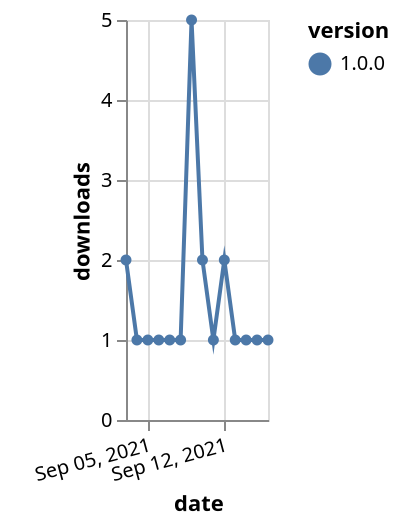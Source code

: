 {"$schema": "https://vega.github.io/schema/vega-lite/v5.json", "description": "A simple bar chart with embedded data.", "data": {"values": [{"date": "2021-09-03", "total": 499, "delta": 2, "version": "1.0.0"}, {"date": "2021-09-04", "total": 500, "delta": 1, "version": "1.0.0"}, {"date": "2021-09-05", "total": 501, "delta": 1, "version": "1.0.0"}, {"date": "2021-09-06", "total": 502, "delta": 1, "version": "1.0.0"}, {"date": "2021-09-07", "total": 503, "delta": 1, "version": "1.0.0"}, {"date": "2021-09-08", "total": 504, "delta": 1, "version": "1.0.0"}, {"date": "2021-09-09", "total": 509, "delta": 5, "version": "1.0.0"}, {"date": "2021-09-10", "total": 511, "delta": 2, "version": "1.0.0"}, {"date": "2021-09-11", "total": 512, "delta": 1, "version": "1.0.0"}, {"date": "2021-09-12", "total": 514, "delta": 2, "version": "1.0.0"}, {"date": "2021-09-13", "total": 515, "delta": 1, "version": "1.0.0"}, {"date": "2021-09-14", "total": 516, "delta": 1, "version": "1.0.0"}, {"date": "2021-09-15", "total": 517, "delta": 1, "version": "1.0.0"}, {"date": "2021-09-16", "total": 518, "delta": 1, "version": "1.0.0"}]}, "width": "container", "mark": {"type": "line", "point": {"filled": true}}, "encoding": {"x": {"field": "date", "type": "temporal", "timeUnit": "yearmonthdate", "title": "date", "axis": {"labelAngle": -15}}, "y": {"field": "delta", "type": "quantitative", "title": "downloads"}, "color": {"field": "version", "type": "nominal"}, "tooltip": {"field": "delta"}}}